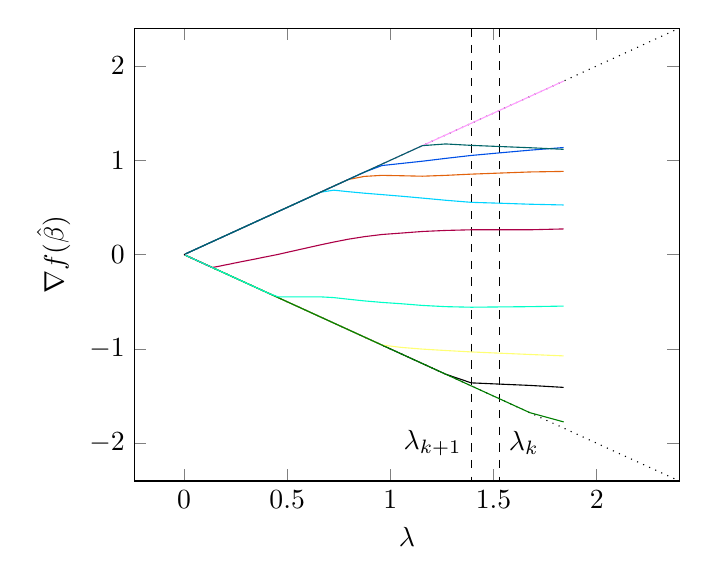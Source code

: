 \begin{tikzpicture}
\begin{axis}[xlabel={$\lambda$}, ylabel={$\nabla f(\hat\beta)$}, width={8.5cm}, ymax={2.4}, ymin={-2.4}, xmax={2.4}]
    \draw[dashed] ({axis cs:1.392,0}|-{rel axis cs:0,1}) -- ({axis cs:1.392,0}|-{rel axis cs:0,0});
    \draw[dashed] ({axis cs:1.527,0}|-{rel axis cs:0,1}) -- ({axis cs:1.527,0}|-{rel axis cs:0,0});
    \addplot[dotted]
        coordinates {
            (0,0)
            (4,4)
        }
        ;
    \addplot[dotted]
        coordinates {
            (0,0)
            (4,-4)
        }
        ;
    \node 
    [left]  at 
    (1.392,-2)
    {$\lambda_{k+1}$};
    \node 
    [right]  at 
    (1.527,-2)
    {$\lambda_{k}$};
    % \draw 
    % [decorate, decoration={brace}, xshift=2pt] (1.527,1.256)
    % --
    % (1.527,-1.256)
    % node [right,black,midway]{\footnotesize strong bound};]
    \addplot[color={rgb,1:red,0.0;green,0.0;blue,0.0}]
        table[row sep={\\}]
        {
            \\
            1.84  -1.408  \\
            1.676  -1.387  \\
            1.527  -1.373  \\
            1.392  -1.36  \\
            1.268  -1.268  \\
            1.155  -1.155  \\
            1.053  -1.053  \\
            0.959  -0.959  \\
            0.874  -0.874  \\
            0.796  -0.796  \\
            0.726  -0.726  \\
            0.661  -0.661  \\
            0.602  -0.602  \\
            0.549  -0.549  \\
            0.5  -0.5  \\
            0.456  -0.456  \\
            0.415  -0.415  \\
            0.378  -0.378  \\
            0.345  -0.345  \\
            0.314  -0.314  \\
            0.286  -0.286  \\
            0.261  -0.261  \\
            0.238  -0.238  \\
            0.217  -0.217  \\
            0.197  -0.197  \\
            0.18  -0.18  \\
            0.164  -0.164  \\
            0.149  -0.149  \\
            0.136  -0.136  \\
            0.124  -0.124  \\
            0.113  -0.113  \\
            0.103  -0.103  \\
            0.094  -0.094  \\
            0.085  -0.085  \\
            0.078  -0.078  \\
            0.071  -0.071  \\
            0.065  -0.065  \\
            0.059  -0.059  \\
            0.054  -0.054  \\
            0.049  -0.049  \\
            0.045  -0.045  \\
            0.041  -0.041  \\
            0.037  -0.037  \\
            0.034  -0.034  \\
            0.031  -0.031  \\
            0.028  -0.028  \\
            0.025  -0.025  \\
            0.023  -0.023  \\
            0.021  -0.021  \\
            0.019  -0.019  \\
            0.018  -0.018  \\
            0.016  -0.016  \\
            0.015  -0.015  \\
            0.013  -0.013  \\
            0.012  -0.012  \\
            0.011  -0.011  \\
            0.01  -0.01  \\
            0.009  -0.009  \\
            0.008  -0.008  \\
            0.008  -0.008  \\
            0.007  -0.007  \\
        }
        ;
    \addplot[color={rgb,1:red,1.0;green,1.0;blue,0.455}]
        table[row sep={\\}]
        {
            \\
            1.84  -1.074  \\
            1.676  -1.059  \\
            1.527  -1.045  \\
            1.392  -1.032  \\
            1.268  -1.017  \\
            1.155  -1.002  \\
            1.053  -0.984  \\
            0.959  -0.959  \\
            0.874  -0.874  \\
            0.796  -0.796  \\
            0.726  -0.726  \\
            0.661  -0.661  \\
            0.602  -0.602  \\
            0.549  -0.549  \\
            0.5  -0.5  \\
            0.456  -0.456  \\
            0.415  -0.415  \\
            0.378  -0.378  \\
            0.345  -0.345  \\
            0.314  -0.314  \\
            0.286  -0.286  \\
            0.261  -0.261  \\
            0.238  -0.238  \\
            0.217  -0.217  \\
            0.197  -0.197  \\
            0.18  -0.18  \\
            0.164  -0.164  \\
            0.149  -0.149  \\
            0.136  -0.136  \\
            0.124  -0.124  \\
            0.113  -0.113  \\
            0.103  -0.103  \\
            0.094  -0.094  \\
            0.085  -0.085  \\
            0.078  -0.078  \\
            0.071  -0.071  \\
            0.065  -0.065  \\
            0.059  -0.059  \\
            0.054  -0.054  \\
            0.049  -0.049  \\
            0.045  -0.045  \\
            0.041  -0.041  \\
            0.037  -0.037  \\
            0.034  -0.034  \\
            0.031  -0.031  \\
            0.028  -0.028  \\
            0.025  -0.025  \\
            0.023  -0.023  \\
            0.021  -0.021  \\
            0.019  -0.019  \\
            0.018  -0.018  \\
            0.016  -0.016  \\
            0.015  -0.015  \\
            0.013  -0.013  \\
            0.012  -0.012  \\
            0.011  -0.011  \\
            0.01  -0.01  \\
            0.009  -0.009  \\
            0.008  -0.008  \\
            0.008  -0.008  \\
            0.007  -0.007  \\
        }
        ;
    \addplot[color={rgb,1:red,1.0;green,0.608;blue,1.0}]
        table[row sep={\\}]
        {
            \\
            1.84  1.84  \\
            1.676  1.676  \\
            1.527  1.527  \\
            1.392  1.392  \\
            1.268  1.268  \\
            1.155  1.155  \\
            1.053  1.053  \\
            0.959  0.959  \\
            0.874  0.874  \\
            0.796  0.796  \\
            0.726  0.726  \\
            0.661  0.661  \\
            0.602  0.602  \\
            0.549  0.549  \\
            0.5  0.5  \\
            0.456  0.456  \\
            0.415  0.415  \\
            0.378  0.378  \\
            0.345  0.345  \\
            0.314  0.314  \\
            0.286  0.286  \\
            0.261  0.261  \\
            0.238  0.238  \\
            0.217  0.216  \\
            0.197  0.197  \\
            0.18  0.18  \\
            0.164  0.164  \\
            0.149  0.149  \\
            0.136  0.136  \\
            0.124  0.124  \\
            0.113  0.113  \\
            0.103  0.103  \\
            0.094  0.094  \\
            0.085  0.085  \\
            0.078  0.078  \\
            0.071  0.071  \\
            0.065  0.065  \\
            0.059  0.059  \\
            0.054  0.054  \\
            0.049  0.049  \\
            0.045  0.045  \\
            0.041  0.041  \\
            0.037  0.037  \\
            0.034  0.034  \\
            0.031  0.031  \\
            0.028  0.028  \\
            0.025  0.026  \\
            0.023  0.023  \\
            0.021  0.021  \\
            0.019  0.019  \\
            0.018  0.018  \\
            0.016  0.016  \\
            0.015  0.015  \\
            0.013  0.013  \\
            0.012  0.012  \\
            0.011  0.011  \\
            0.01  0.01  \\
            0.009  0.009  \\
            0.008  0.008  \\
            0.008  0.008  \\
            0.007  0.007  \\
        }
        ;
    \addplot[color={rgb,1:red,0.0;green,0.828;blue,1.0}]
        table[row sep={\\}]
        {
            \\
            1.84  0.526  \\
            1.676  0.534  \\
            1.527  0.545  \\
            1.392  0.554  \\
            1.268  0.576  \\
            1.155  0.599  \\
            1.053  0.619  \\
            0.959  0.636  \\
            0.874  0.651  \\
            0.796  0.667  \\
            0.726  0.683  \\
            0.661  0.661  \\
            0.602  0.602  \\
            0.549  0.549  \\
            0.5  0.5  \\
            0.456  0.456  \\
            0.415  0.415  \\
            0.378  0.378  \\
            0.345  0.345  \\
            0.314  0.314  \\
            0.286  0.286  \\
            0.261  0.261  \\
            0.238  0.238  \\
            0.217  0.217  \\
            0.197  0.197  \\
            0.18  0.18  \\
            0.164  0.164  \\
            0.149  0.149  \\
            0.136  0.136  \\
            0.124  0.124  \\
            0.113  0.113  \\
            0.103  0.103  \\
            0.094  0.094  \\
            0.085  0.085  \\
            0.078  0.078  \\
            0.071  0.071  \\
            0.065  0.065  \\
            0.059  0.059  \\
            0.054  0.054  \\
            0.049  0.049  \\
            0.045  0.045  \\
            0.041  0.041  \\
            0.037  0.037  \\
            0.034  0.034  \\
            0.031  0.031  \\
            0.028  0.028  \\
            0.025  0.025  \\
            0.023  0.023  \\
            0.021  0.021  \\
            0.019  0.019  \\
            0.018  0.018  \\
            0.016  0.016  \\
            0.015  0.015  \\
            0.013  0.013  \\
            0.012  0.012  \\
            0.011  0.011  \\
            0.01  0.01  \\
            0.009  0.009  \\
            0.008  0.008  \\
            0.008  0.008  \\
            0.007  0.007  \\
        }
        ;
    \addplot[color={rgb,1:red,0.886;green,0.388;blue,0.051}]
        table[row sep={\\}]
        {
            \\
            1.84  0.882  \\
            1.676  0.876  \\
            1.527  0.864  \\
            1.392  0.853  \\
            1.268  0.84  \\
            1.155  0.831  \\
            1.053  0.836  \\
            0.959  0.84  \\
            0.874  0.829  \\
            0.796  0.796  \\
            0.726  0.726  \\
            0.661  0.661  \\
            0.602  0.602  \\
            0.549  0.549  \\
            0.5  0.5  \\
            0.456  0.456  \\
            0.415  0.415  \\
            0.378  0.378  \\
            0.345  0.345  \\
            0.314  0.314  \\
            0.286  0.286  \\
            0.261  0.261  \\
            0.238  0.238  \\
            0.217  0.217  \\
            0.197  0.197  \\
            0.18  0.18  \\
            0.164  0.164  \\
            0.149  0.149  \\
            0.136  0.136  \\
            0.124  0.124  \\
            0.113  0.113  \\
            0.103  0.103  \\
            0.094  0.094  \\
            0.085  0.085  \\
            0.078  0.078  \\
            0.071  0.071  \\
            0.065  0.065  \\
            0.059  0.059  \\
            0.054  0.054  \\
            0.049  0.049  \\
            0.045  0.045  \\
            0.041  0.041  \\
            0.037  0.037  \\
            0.034  0.034  \\
            0.031  0.031  \\
            0.028  0.028  \\
            0.025  0.026  \\
            0.023  0.023  \\
            0.021  0.021  \\
            0.019  0.019  \\
            0.018  0.018  \\
            0.016  0.016  \\
            0.015  0.015  \\
            0.013  0.013  \\
            0.012  0.012  \\
            0.011  0.011  \\
            0.01  0.01  \\
            0.009  0.009  \\
            0.008  0.008  \\
            0.008  0.008  \\
            0.007  0.007  \\
        }
        ;
    \addplot[color={rgb,1:red,0.0;green,0.494;blue,0.0}]
        table[row sep={\\}]
        {
            \\
            1.84  -1.774  \\
            1.676  -1.676  \\
            1.527  -1.527  \\
            1.392  -1.392  \\
            1.268  -1.268  \\
            1.155  -1.155  \\
            1.053  -1.053  \\
            0.959  -0.959  \\
            0.874  -0.874  \\
            0.796  -0.796  \\
            0.726  -0.726  \\
            0.661  -0.661  \\
            0.602  -0.602  \\
            0.549  -0.549  \\
            0.5  -0.5  \\
            0.456  -0.456  \\
            0.415  -0.415  \\
            0.378  -0.378  \\
            0.345  -0.345  \\
            0.314  -0.314  \\
            0.286  -0.286  \\
            0.261  -0.261  \\
            0.238  -0.238  \\
            0.217  -0.217  \\
            0.197  -0.197  \\
            0.18  -0.18  \\
            0.164  -0.164  \\
            0.149  -0.149  \\
            0.136  -0.136  \\
            0.124  -0.124  \\
            0.113  -0.113  \\
            0.103  -0.103  \\
            0.094  -0.094  \\
            0.085  -0.085  \\
            0.078  -0.078  \\
            0.071  -0.071  \\
            0.065  -0.065  \\
            0.059  -0.059  \\
            0.054  -0.054  \\
            0.049  -0.049  \\
            0.045  -0.045  \\
            0.041  -0.041  \\
            0.037  -0.037  \\
            0.034  -0.034  \\
            0.031  -0.031  \\
            0.028  -0.028  \\
            0.025  -0.025  \\
            0.023  -0.023  \\
            0.021  -0.021  \\
            0.019  -0.019  \\
            0.018  -0.018  \\
            0.016  -0.016  \\
            0.015  -0.015  \\
            0.013  -0.013  \\
            0.012  -0.012  \\
            0.011  -0.011  \\
            0.01  -0.01  \\
            0.009  -0.009  \\
            0.008  -0.008  \\
            0.008  -0.008  \\
            0.007  -0.007  \\
        }
        ;
    \addplot[color={rgb,1:red,0.0;green,0.314;blue,0.902}]
        table[row sep={\\}]
        {
            \\
            1.84  1.135  \\
            1.676  1.107  \\
            1.527  1.078  \\
            1.392  1.051  \\
            1.268  1.02  \\
            1.155  0.99  \\
            1.053  0.966  \\
            0.959  0.944  \\
            0.874  0.874  \\
            0.796  0.796  \\
            0.726  0.726  \\
            0.661  0.661  \\
            0.602  0.602  \\
            0.549  0.549  \\
            0.5  0.5  \\
            0.456  0.456  \\
            0.415  0.415  \\
            0.378  0.378  \\
            0.345  0.345  \\
            0.314  0.314  \\
            0.286  0.286  \\
            0.261  0.261  \\
            0.238  0.238  \\
            0.217  0.217  \\
            0.197  0.197  \\
            0.18  0.18  \\
            0.164  0.164  \\
            0.149  0.149  \\
            0.136  0.136  \\
            0.124  0.124  \\
            0.113  0.113  \\
            0.103  0.103  \\
            0.094  0.094  \\
            0.085  0.085  \\
            0.078  0.078  \\
            0.071  0.071  \\
            0.065  0.065  \\
            0.059  0.059  \\
            0.054  0.054  \\
            0.049  0.049  \\
            0.045  0.045  \\
            0.041  0.041  \\
            0.037  0.037  \\
            0.034  0.034  \\
            0.031  0.031  \\
            0.028  0.028  \\
            0.025  0.026  \\
            0.023  0.023  \\
            0.021  0.021  \\
            0.019  0.019  \\
            0.018  0.018  \\
            0.016  0.016  \\
            0.015  0.015  \\
            0.013  0.013  \\
            0.012  0.012  \\
            0.011  0.011  \\
            0.01  0.01  \\
            0.009  0.009  \\
            0.008  0.008  \\
            0.008  0.008  \\
            0.007  0.007  \\
        }
        ;
    \addplot[color={rgb,1:red,0.674;green,0.0;blue,0.278}]
        table[row sep={\\}]
        {
            \\
            1.84  0.272  \\
            1.676  0.263  \\
            1.527  0.263  \\
            1.392  0.263  \\
            1.268  0.256  \\
            1.155  0.245  \\
            1.053  0.228  \\
            0.959  0.213  \\
            0.874  0.19  \\
            0.796  0.163  \\
            0.726  0.133  \\
            0.661  0.103  \\
            0.602  0.074  \\
            0.549  0.048  \\
            0.5  0.024  \\
            0.456  0.002  \\
            0.415  -0.016  \\
            0.378  -0.032  \\
            0.345  -0.047  \\
            0.314  -0.06  \\
            0.286  -0.072  \\
            0.261  -0.083  \\
            0.238  -0.093  \\
            0.217  -0.103  \\
            0.197  -0.111  \\
            0.18  -0.119  \\
            0.164  -0.126  \\
            0.149  -0.132  \\
            0.136  -0.136  \\
            0.124  -0.124  \\
            0.113  -0.113  \\
            0.103  -0.103  \\
            0.094  -0.094  \\
            0.085  -0.085  \\
            0.078  -0.078  \\
            0.071  -0.071  \\
            0.065  -0.065  \\
            0.059  -0.059  \\
            0.054  -0.054  \\
            0.049  -0.049  \\
            0.045  -0.045  \\
            0.041  -0.041  \\
            0.037  -0.037  \\
            0.034  -0.034  \\
            0.031  -0.031  \\
            0.028  -0.028  \\
            0.025  -0.025  \\
            0.023  -0.023  \\
            0.021  -0.021  \\
            0.019  -0.019  \\
            0.018  -0.018  \\
            0.016  -0.016  \\
            0.015  -0.015  \\
            0.013  -0.013  \\
            0.012  -0.012  \\
            0.011  -0.011  \\
            0.01  -0.01  \\
            0.009  -0.009  \\
            0.008  -0.008  \\
            0.008  -0.008  \\
            0.007  -0.007  \\
        }
        ;
    \addplot[color={rgb,1:red,0.0;green,1.0;blue,0.784}]
        table[row sep={\\}]
        {
            \\
            1.84  -0.546  \\
            1.676  -0.552  \\
            1.527  -0.555  \\
            1.392  -0.558  \\
            1.268  -0.552  \\
            1.155  -0.539  \\
            1.053  -0.521  \\
            0.959  -0.507  \\
            0.874  -0.491  \\
            0.796  -0.473  \\
            0.726  -0.456  \\
            0.661  -0.448  \\
            0.602  -0.448  \\
            0.549  -0.448  \\
            0.5  -0.448  \\
            0.456  -0.448  \\
            0.415  -0.415  \\
            0.378  -0.378  \\
            0.345  -0.345  \\
            0.314  -0.314  \\
            0.286  -0.286  \\
            0.261  -0.261  \\
            0.238  -0.238  \\
            0.217  -0.217  \\
            0.197  -0.197  \\
            0.18  -0.18  \\
            0.164  -0.164  \\
            0.149  -0.149  \\
            0.136  -0.136  \\
            0.124  -0.124  \\
            0.113  -0.113  \\
            0.103  -0.103  \\
            0.094  -0.094  \\
            0.085  -0.085  \\
            0.078  -0.078  \\
            0.071  -0.071  \\
            0.065  -0.065  \\
            0.059  -0.059  \\
            0.054  -0.054  \\
            0.049  -0.049  \\
            0.045  -0.045  \\
            0.041  -0.041  \\
            0.037  -0.037  \\
            0.034  -0.034  \\
            0.031  -0.031  \\
            0.028  -0.028  \\
            0.025  -0.025  \\
            0.023  -0.023  \\
            0.021  -0.021  \\
            0.019  -0.019  \\
            0.018  -0.018  \\
            0.016  -0.016  \\
            0.015  -0.015  \\
            0.013  -0.013  \\
            0.012  -0.012  \\
            0.011  -0.011  \\
            0.01  -0.01  \\
            0.009  -0.009  \\
            0.008  -0.008  \\
            0.008  -0.008  \\
            0.007  -0.007  \\
        }
        ;
    \addplot[color={rgb,1:red,0.0;green,0.392;blue,0.408}]
        table[row sep={\\}]
        {
            \\
            1.84  1.116  \\
            1.676  1.133  \\
            1.527  1.146  \\
            1.392  1.158  \\
            1.268  1.173  \\
            1.155  1.155  \\
            1.053  1.053  \\
            0.959  0.959  \\
            0.874  0.874  \\
            0.796  0.796  \\
            0.726  0.726  \\
            0.661  0.661  \\
            0.602  0.602  \\
            0.549  0.549  \\
            0.5  0.5  \\
            0.456  0.456  \\
            0.415  0.415  \\
            0.378  0.378  \\
            0.345  0.345  \\
            0.314  0.314  \\
            0.286  0.286  \\
            0.261  0.261  \\
            0.238  0.238  \\
            0.217  0.217  \\
            0.197  0.197  \\
            0.18  0.18  \\
            0.164  0.164  \\
            0.149  0.149  \\
            0.136  0.136  \\
            0.124  0.124  \\
            0.113  0.113  \\
            0.103  0.103  \\
            0.094  0.094  \\
            0.085  0.085  \\
            0.078  0.078  \\
            0.071  0.071  \\
            0.065  0.065  \\
            0.059  0.059  \\
            0.054  0.054  \\
            0.049  0.049  \\
            0.045  0.045  \\
            0.041  0.041  \\
            0.037  0.037  \\
            0.034  0.034  \\
            0.031  0.031  \\
            0.028  0.028  \\
            0.025  0.025  \\
            0.023  0.023  \\
            0.021  0.021  \\
            0.019  0.019  \\
            0.018  0.018  \\
            0.016  0.016  \\
            0.015  0.015  \\
            0.013  0.013  \\
            0.012  0.012  \\
            0.011  0.011  \\
            0.01  0.01  \\
            0.009  0.009  \\
            0.008  0.008  \\
            0.008  0.008  \\
            0.007  0.007  \\
        }
        ;
\end{axis}
\end{tikzpicture}
